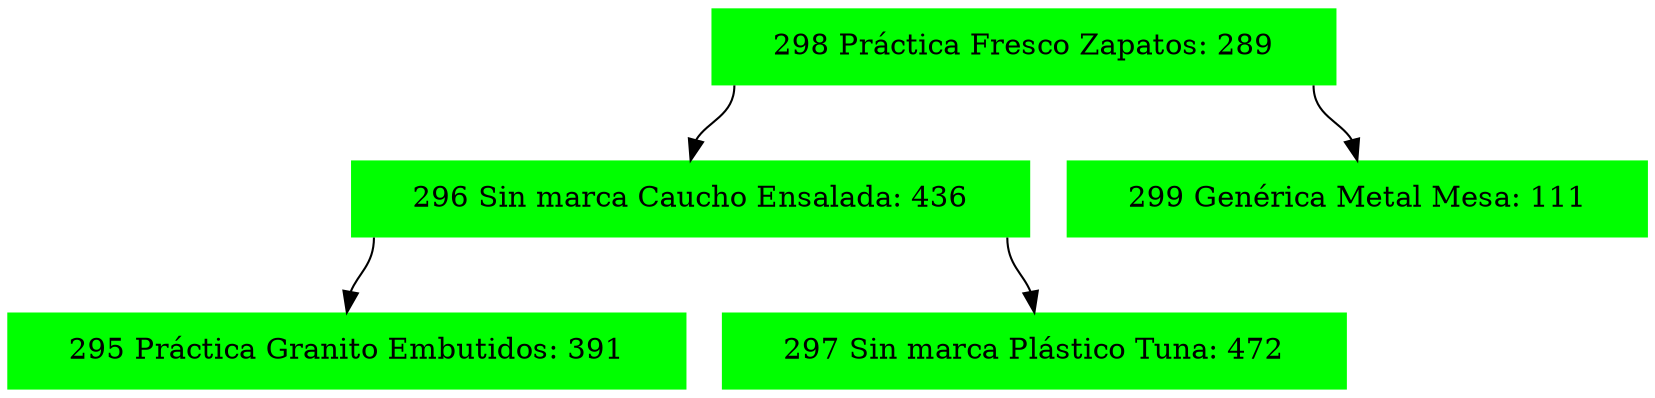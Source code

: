 digraph G{
node[shape="record"];
node0xc00004ec60[label="<f0>|<f1>298  Práctica Fresco Zapatos: 289|<f2>",color=green,style =filled];
node0xc00004eba0[label="<f0>|<f1>296 Sin marca Caucho Ensalada: 436|<f2>",color=green,style =filled];
node0xc00004ec60:f0->node0xc00004eba0:f1
node0xc00004ed20[label="<f0>|<f1>295 Práctica Granito Embutidos: 391|<f2>",color=green,style =filled];
node0xc00004eba0:f0->node0xc00004ed20:f1
node0xc00004ecc0[label="<f0>|<f1>297 Sin marca Plástico Tuna: 472|<f2>",color=green,style =filled];
node0xc00004eba0:f2->node0xc00004ecc0:f1
node0xc00004ec00[label="<f0>|<f1>299 Genérica Metal Mesa: 111|<f2>",color=green,style =filled];
node0xc00004ec60:f2->node0xc00004ec00:f1
}
